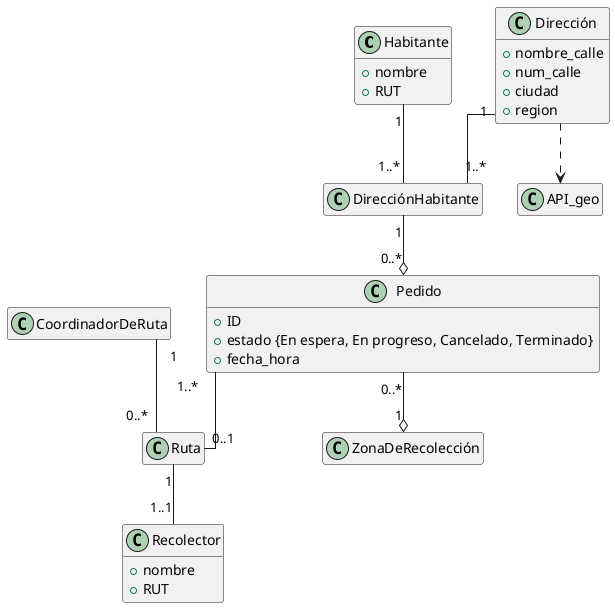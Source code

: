 @startuml

hide empty methods
skinparam linetype ortho
hide empty fields
skinparam legendBackgroundColor #ffffff


class Habitante {
    + nombre
    + RUT
}            
class Dirección {
    + nombre_calle
    + num_calle
    + ciudad
    + region
}

class DirecciónHabitante                
class API_geo
class Pedido {
    + ID
    + estado {En espera, En progreso, Cancelado, Terminado}
    + fecha_hora
}
class Ruta
class Recolector {
    + nombre
    + RUT
}
class CoordinadorDeRuta
class ZonaDeRecolección

Habitante "1" -- "1..*" DirecciónHabitante

Dirección "1" -- "1..*" DirecciónHabitante

DirecciónHabitante "1" --o "0..*" Pedido

Dirección ..> API_geo
Pedido "1..*" -- "0..1" Ruta
Ruta "1" -- "1..1" Recolector
CoordinadorDeRuta "1" -- "0..*" Ruta
Pedido "0..*" --o "1" ZonaDeRecolección
@enduml
